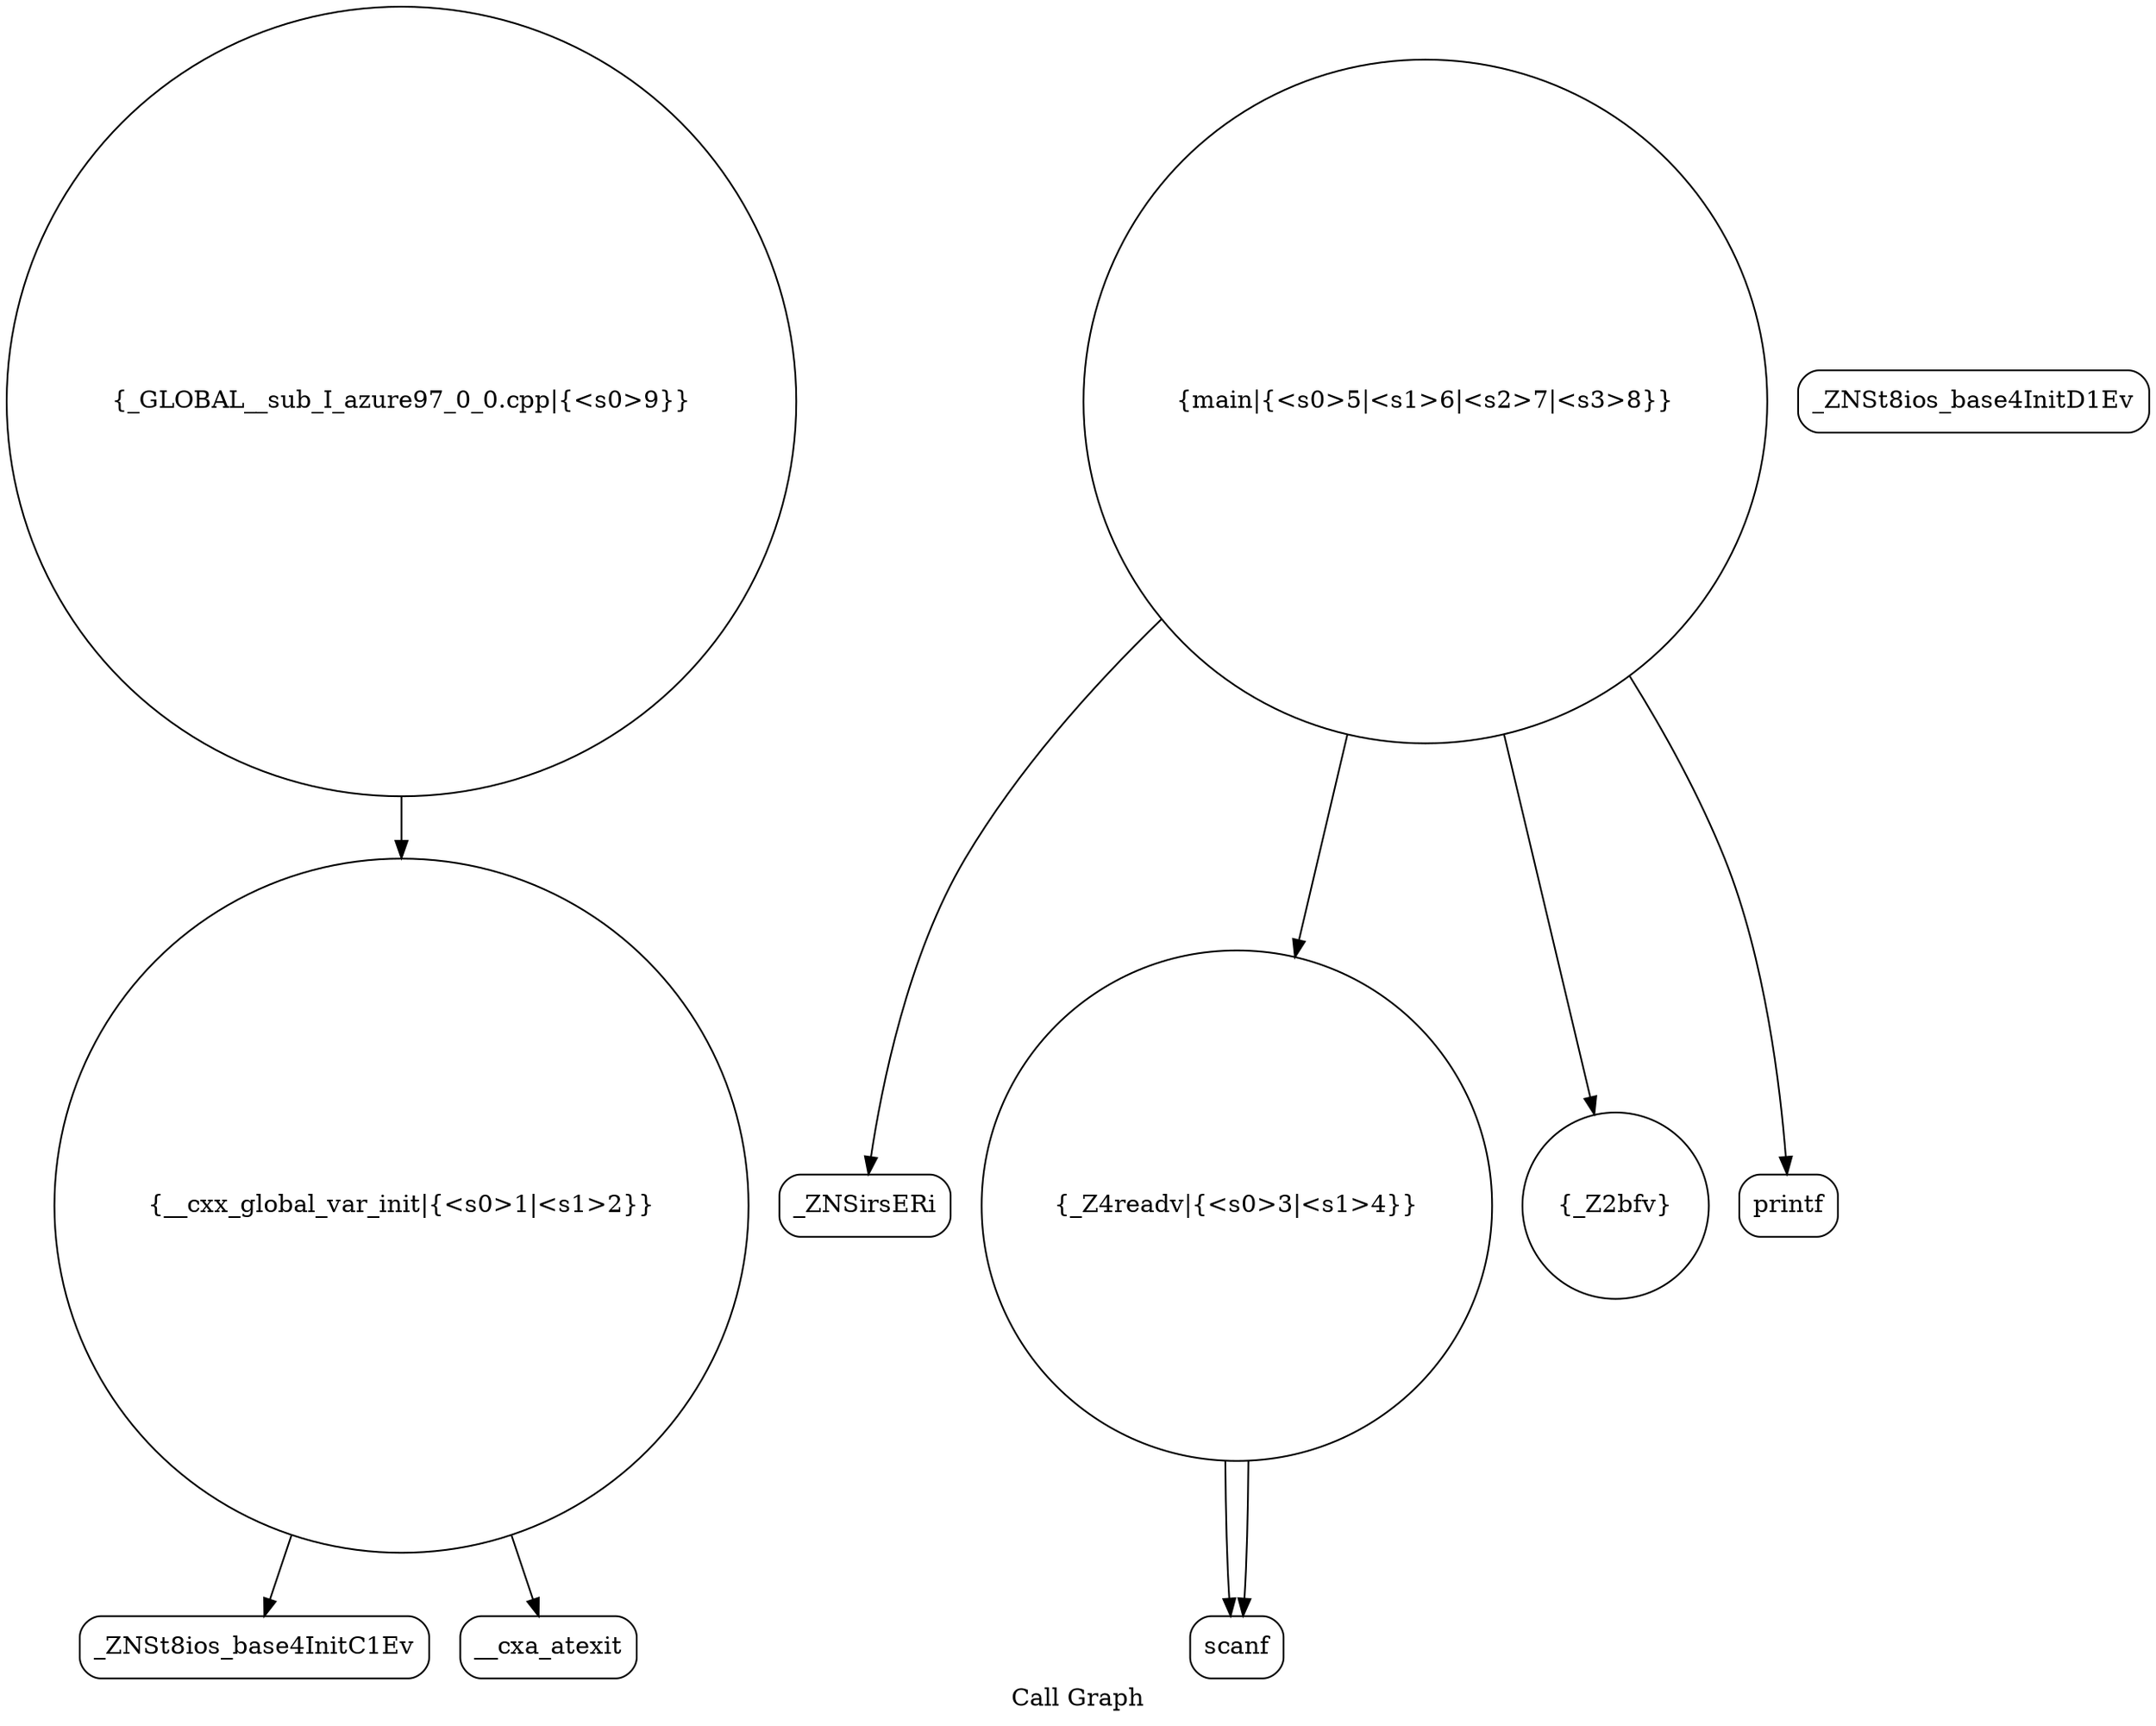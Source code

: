 digraph "Call Graph" {
	label="Call Graph";

	Node0x563b9fd21ce0 [shape=record,shape=circle,label="{__cxx_global_var_init|{<s0>1|<s1>2}}"];
	Node0x563b9fd21ce0:s0 -> Node0x563b9fd22170[color=black];
	Node0x563b9fd21ce0:s1 -> Node0x563b9fd22270[color=black];
	Node0x563b9fd22470 [shape=record,shape=circle,label="{main|{<s0>5|<s1>6|<s2>7|<s3>8}}"];
	Node0x563b9fd22470:s0 -> Node0x563b9fd224f0[color=black];
	Node0x563b9fd22470:s1 -> Node0x563b9fd222f0[color=black];
	Node0x563b9fd22470:s2 -> Node0x563b9fd223f0[color=black];
	Node0x563b9fd22470:s3 -> Node0x563b9fd22570[color=black];
	Node0x563b9fd221f0 [shape=record,shape=Mrecord,label="{_ZNSt8ios_base4InitD1Ev}"];
	Node0x563b9fd22570 [shape=record,shape=Mrecord,label="{printf}"];
	Node0x563b9fd222f0 [shape=record,shape=circle,label="{_Z4readv|{<s0>3|<s1>4}}"];
	Node0x563b9fd222f0:s0 -> Node0x563b9fd22370[color=black];
	Node0x563b9fd222f0:s1 -> Node0x563b9fd22370[color=black];
	Node0x563b9fd223f0 [shape=record,shape=circle,label="{_Z2bfv}"];
	Node0x563b9fd22170 [shape=record,shape=Mrecord,label="{_ZNSt8ios_base4InitC1Ev}"];
	Node0x563b9fd224f0 [shape=record,shape=Mrecord,label="{_ZNSirsERi}"];
	Node0x563b9fd22270 [shape=record,shape=Mrecord,label="{__cxa_atexit}"];
	Node0x563b9fd225f0 [shape=record,shape=circle,label="{_GLOBAL__sub_I_azure97_0_0.cpp|{<s0>9}}"];
	Node0x563b9fd225f0:s0 -> Node0x563b9fd21ce0[color=black];
	Node0x563b9fd22370 [shape=record,shape=Mrecord,label="{scanf}"];
}
